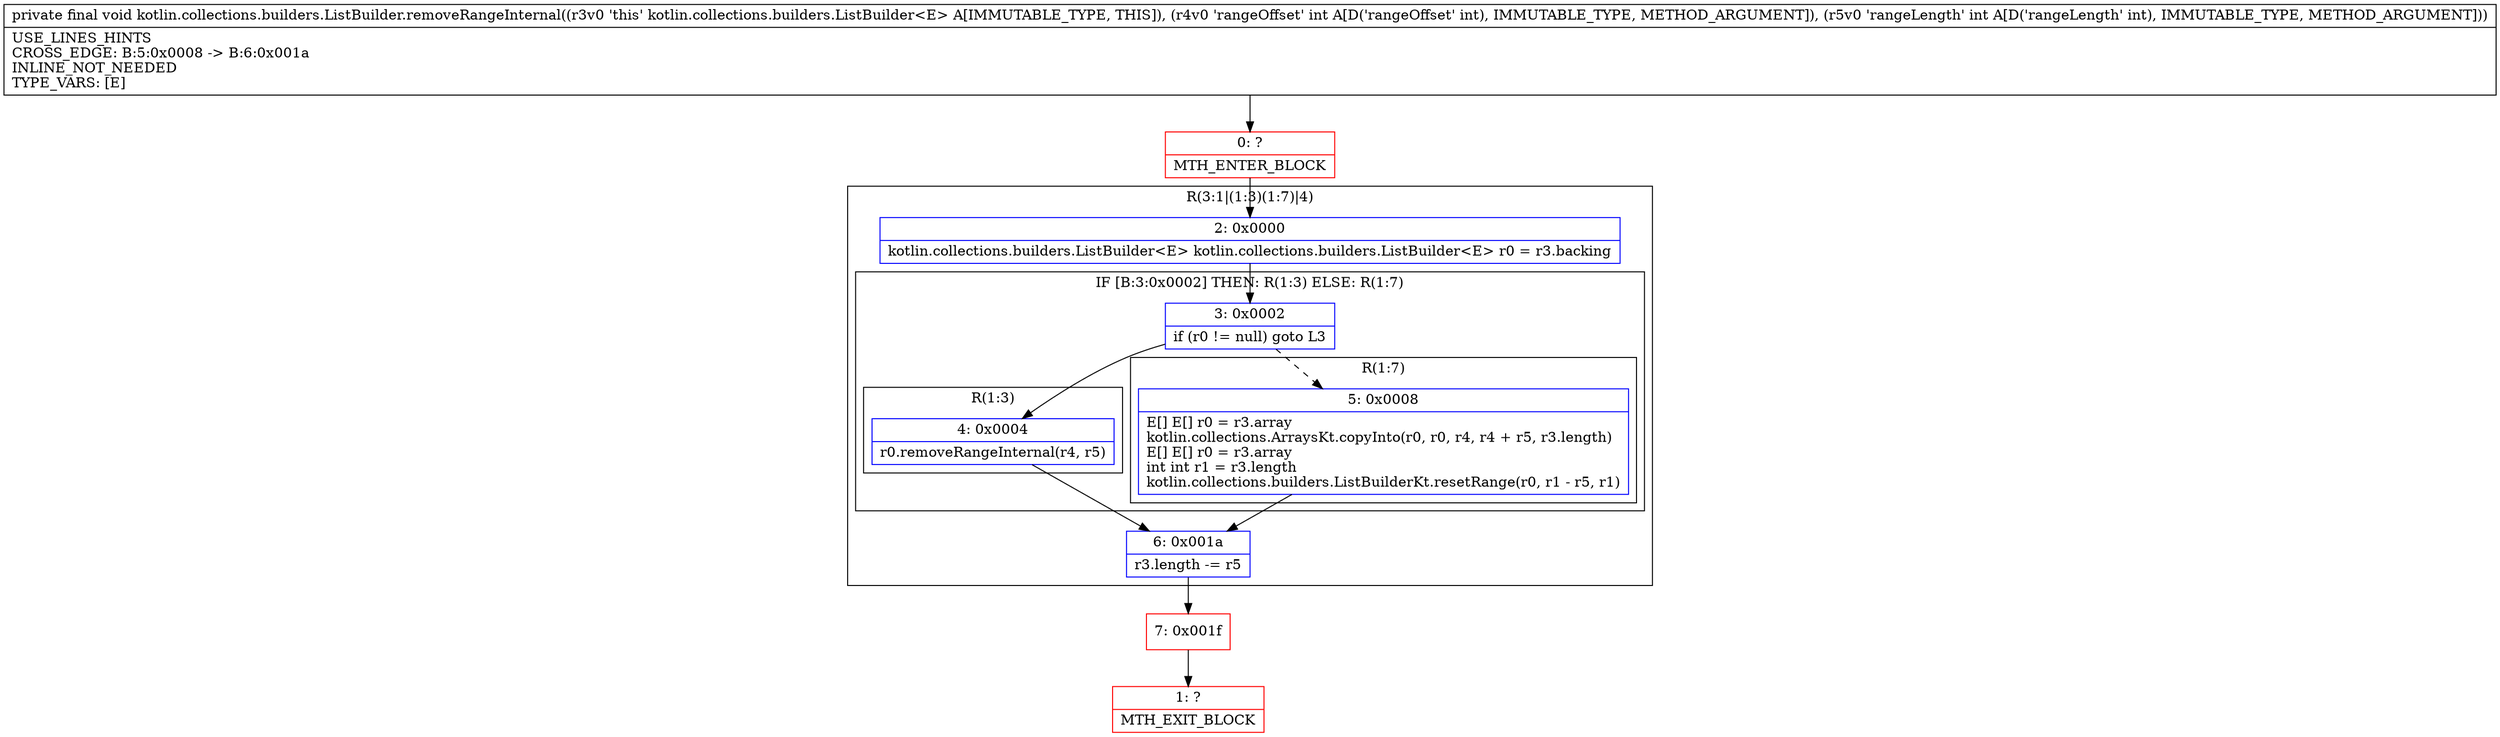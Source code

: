 digraph "CFG forkotlin.collections.builders.ListBuilder.removeRangeInternal(II)V" {
subgraph cluster_Region_1313867313 {
label = "R(3:1|(1:3)(1:7)|4)";
node [shape=record,color=blue];
Node_2 [shape=record,label="{2\:\ 0x0000|kotlin.collections.builders.ListBuilder\<E\> kotlin.collections.builders.ListBuilder\<E\> r0 = r3.backing\l}"];
subgraph cluster_IfRegion_1628166006 {
label = "IF [B:3:0x0002] THEN: R(1:3) ELSE: R(1:7)";
node [shape=record,color=blue];
Node_3 [shape=record,label="{3\:\ 0x0002|if (r0 != null) goto L3\l}"];
subgraph cluster_Region_1775473453 {
label = "R(1:3)";
node [shape=record,color=blue];
Node_4 [shape=record,label="{4\:\ 0x0004|r0.removeRangeInternal(r4, r5)\l}"];
}
subgraph cluster_Region_666222872 {
label = "R(1:7)";
node [shape=record,color=blue];
Node_5 [shape=record,label="{5\:\ 0x0008|E[] E[] r0 = r3.array\lkotlin.collections.ArraysKt.copyInto(r0, r0, r4, r4 + r5, r3.length)\lE[] E[] r0 = r3.array\lint int r1 = r3.length\lkotlin.collections.builders.ListBuilderKt.resetRange(r0, r1 \- r5, r1)\l}"];
}
}
Node_6 [shape=record,label="{6\:\ 0x001a|r3.length \-= r5\l}"];
}
Node_0 [shape=record,color=red,label="{0\:\ ?|MTH_ENTER_BLOCK\l}"];
Node_7 [shape=record,color=red,label="{7\:\ 0x001f}"];
Node_1 [shape=record,color=red,label="{1\:\ ?|MTH_EXIT_BLOCK\l}"];
MethodNode[shape=record,label="{private final void kotlin.collections.builders.ListBuilder.removeRangeInternal((r3v0 'this' kotlin.collections.builders.ListBuilder\<E\> A[IMMUTABLE_TYPE, THIS]), (r4v0 'rangeOffset' int A[D('rangeOffset' int), IMMUTABLE_TYPE, METHOD_ARGUMENT]), (r5v0 'rangeLength' int A[D('rangeLength' int), IMMUTABLE_TYPE, METHOD_ARGUMENT]))  | USE_LINES_HINTS\lCROSS_EDGE: B:5:0x0008 \-\> B:6:0x001a\lINLINE_NOT_NEEDED\lTYPE_VARS: [E]\l}"];
MethodNode -> Node_0;Node_2 -> Node_3;
Node_3 -> Node_4;
Node_3 -> Node_5[style=dashed];
Node_4 -> Node_6;
Node_5 -> Node_6;
Node_6 -> Node_7;
Node_0 -> Node_2;
Node_7 -> Node_1;
}


